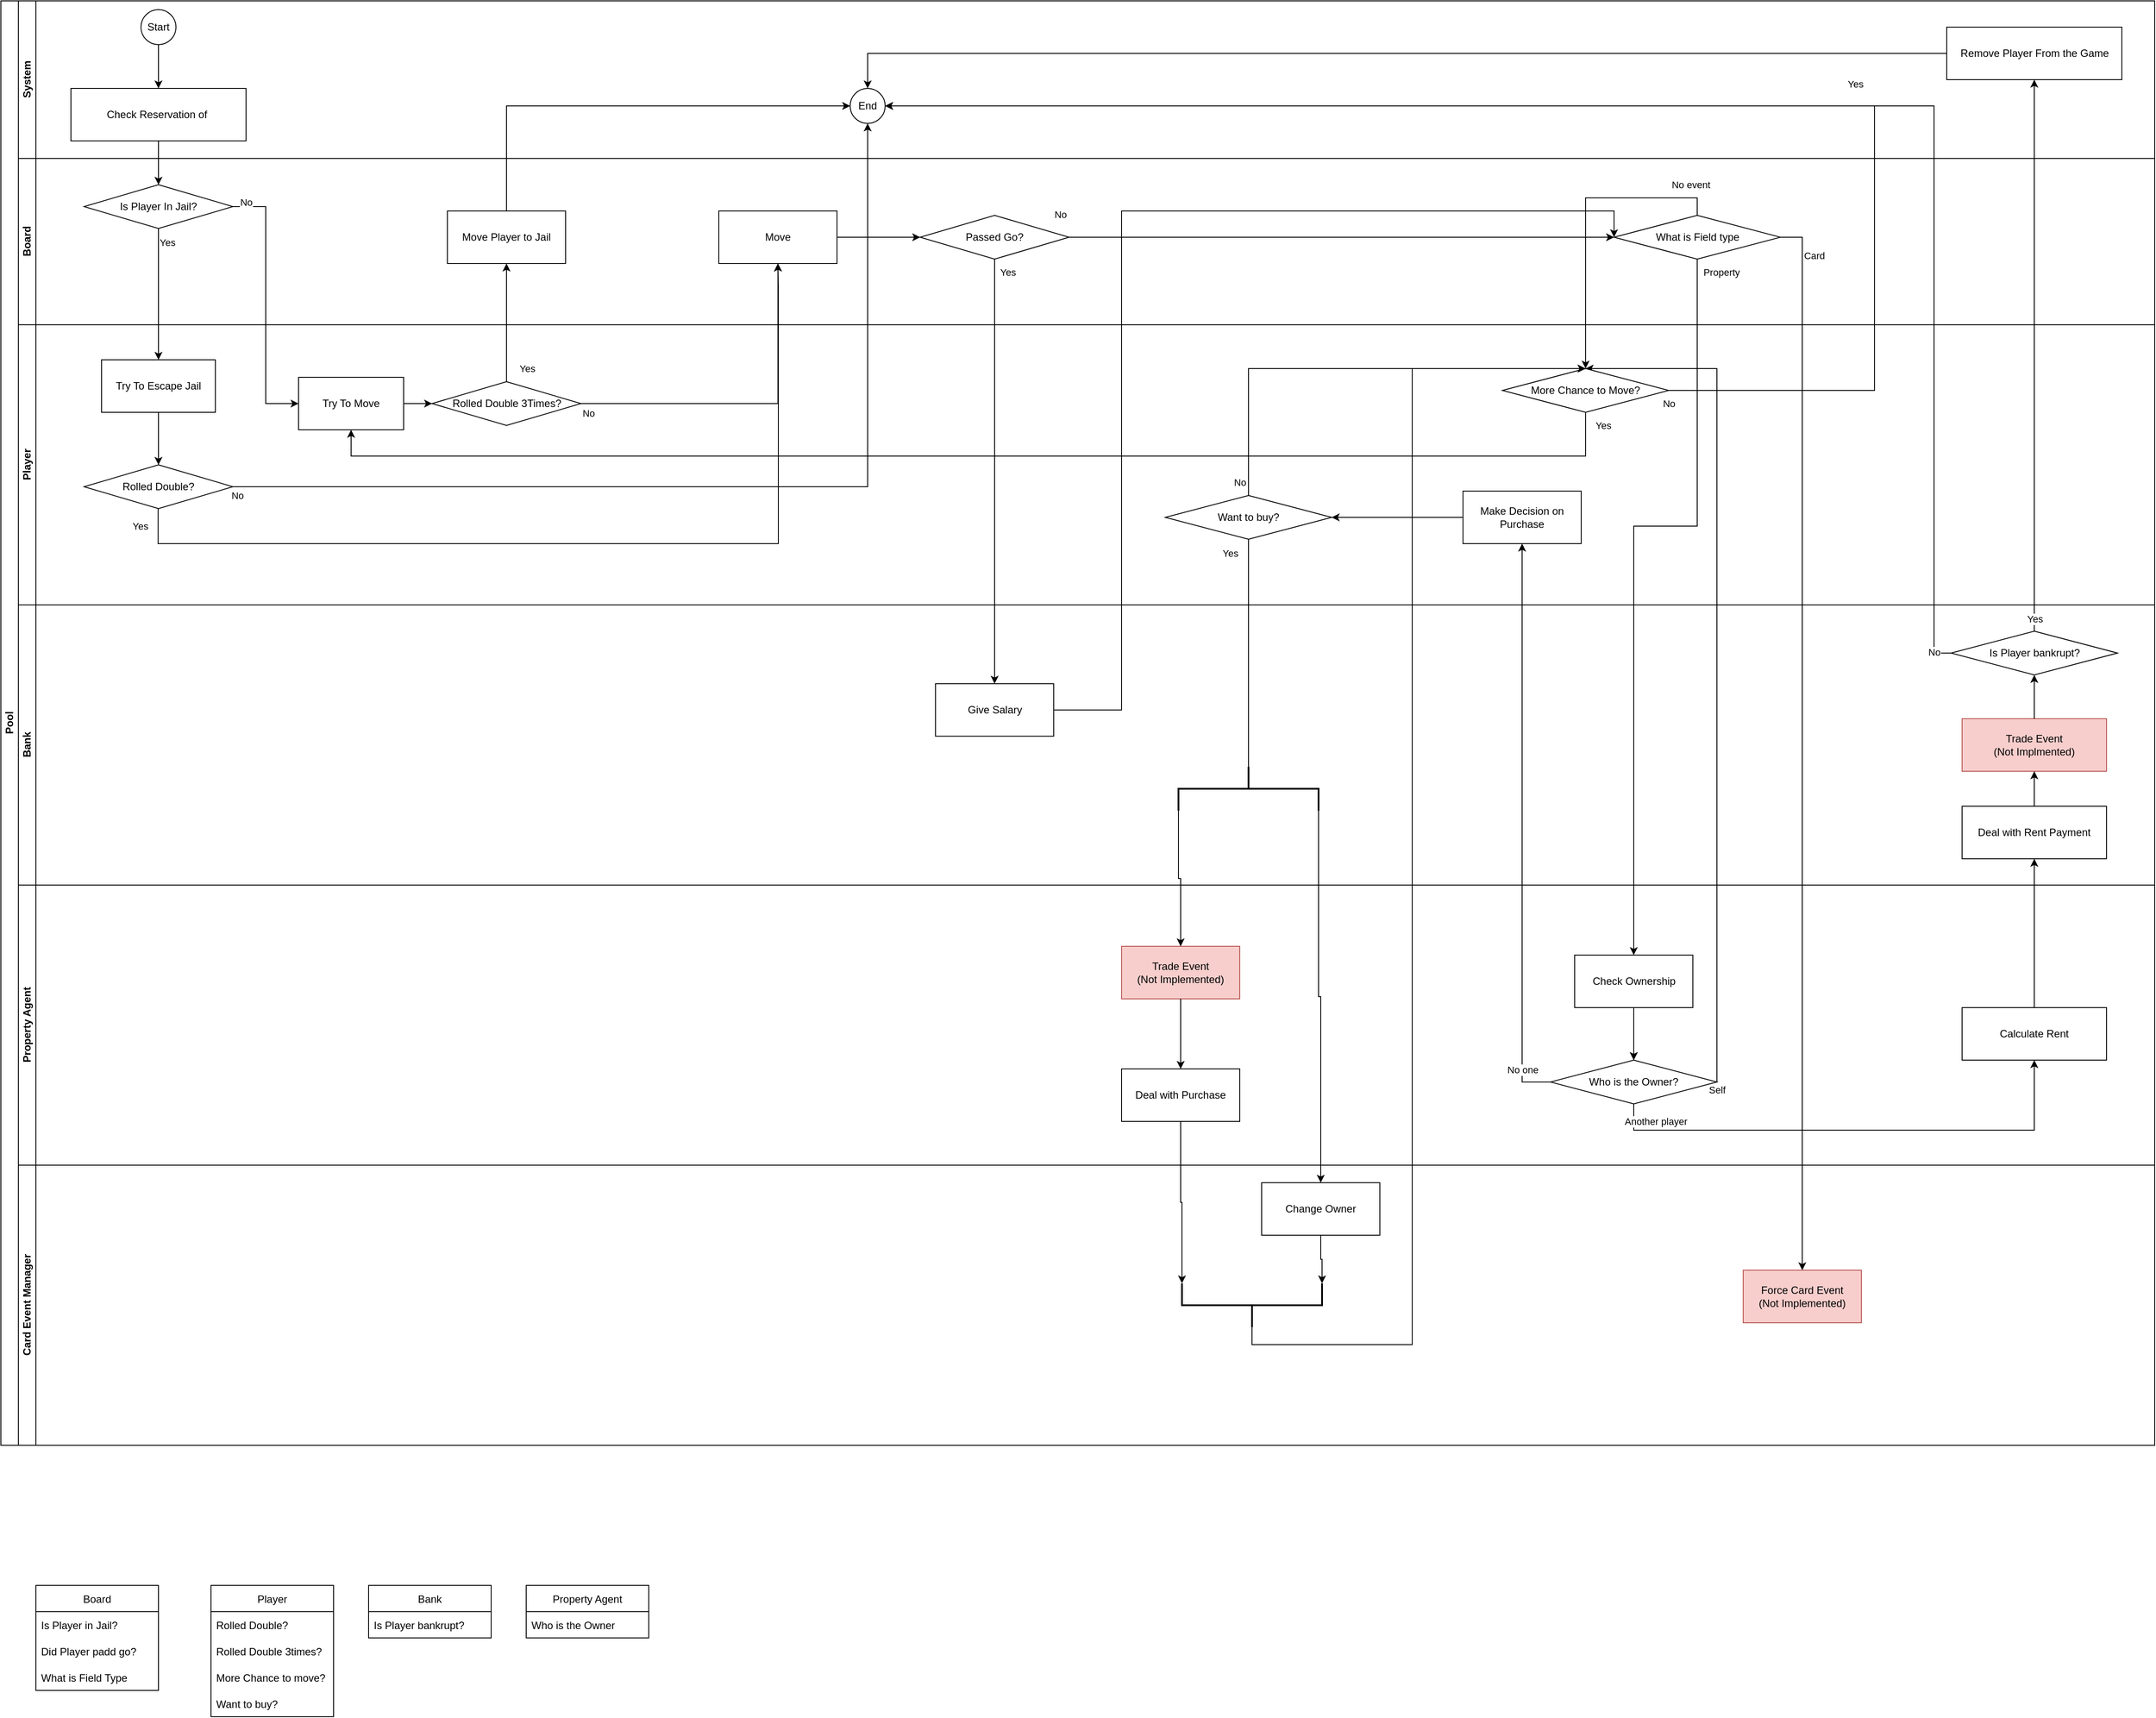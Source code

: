 <mxfile version="20.3.5" type="github">
  <diagram id="prtHgNgQTEPvFCAcTncT" name="Page-1">
    <mxGraphModel dx="2585" dy="1662" grid="1" gridSize="10" guides="1" tooltips="1" connect="1" arrows="1" fold="1" page="1" pageScale="1" pageWidth="827" pageHeight="1169" math="0" shadow="0">
      <root>
        <mxCell id="0" />
        <mxCell id="1" parent="0" />
        <mxCell id="dNxyNK7c78bLwvsdeMH5-19" value="Pool" style="swimlane;html=1;childLayout=stackLayout;resizeParent=1;resizeParentMax=0;horizontal=0;startSize=20;horizontalStack=0;" parent="1" vertex="1">
          <mxGeometry x="200" y="110" width="2460" height="1650" as="geometry" />
        </mxCell>
        <mxCell id="WBte7FFdc-RsAy_4a_pa-76" value="" style="edgeStyle=orthogonalEdgeStyle;rounded=0;orthogonalLoop=1;jettySize=auto;html=1;endArrow=classic;endFill=1;exitX=0.5;exitY=1;exitDx=0;exitDy=0;entryX=0.5;entryY=0;entryDx=0;entryDy=0;" edge="1" parent="dNxyNK7c78bLwvsdeMH5-19" source="WBte7FFdc-RsAy_4a_pa-75" target="WBte7FFdc-RsAy_4a_pa-78">
          <mxGeometry relative="1" as="geometry">
            <mxPoint x="1860" y="300.0" as="sourcePoint" />
            <mxPoint x="1860" y="890" as="targetPoint" />
            <Array as="points">
              <mxPoint x="1938" y="600" />
              <mxPoint x="1865" y="600" />
            </Array>
          </mxGeometry>
        </mxCell>
        <mxCell id="WBte7FFdc-RsAy_4a_pa-77" value="Property" style="edgeLabel;html=1;align=center;verticalAlign=middle;resizable=0;points=[];" vertex="1" connectable="0" parent="WBte7FFdc-RsAy_4a_pa-76">
          <mxGeometry x="0.098" y="5" relative="1" as="geometry">
            <mxPoint x="95" y="-389" as="offset" />
          </mxGeometry>
        </mxCell>
        <mxCell id="WBte7FFdc-RsAy_4a_pa-82" value="" style="edgeStyle=orthogonalEdgeStyle;rounded=0;orthogonalLoop=1;jettySize=auto;html=1;endArrow=classic;endFill=1;exitX=1;exitY=0.5;exitDx=0;exitDy=0;entryX=0.5;entryY=0;entryDx=0;entryDy=0;" edge="1" parent="dNxyNK7c78bLwvsdeMH5-19" source="WBte7FFdc-RsAy_4a_pa-75" target="WBte7FFdc-RsAy_4a_pa-80">
          <mxGeometry relative="1" as="geometry">
            <mxPoint x="1920" y="240.0" as="sourcePoint" />
            <mxPoint x="2020" y="240.0" as="targetPoint" />
            <Array as="points" />
          </mxGeometry>
        </mxCell>
        <mxCell id="WBte7FFdc-RsAy_4a_pa-83" value="Card" style="edgeLabel;html=1;align=center;verticalAlign=middle;resizable=0;points=[];" vertex="1" connectable="0" parent="WBte7FFdc-RsAy_4a_pa-82">
          <mxGeometry x="0.098" y="5" relative="1" as="geometry">
            <mxPoint x="8" y="-616" as="offset" />
          </mxGeometry>
        </mxCell>
        <mxCell id="WBte7FFdc-RsAy_4a_pa-90" value="" style="edgeStyle=orthogonalEdgeStyle;rounded=0;orthogonalLoop=1;jettySize=auto;html=1;endArrow=classic;endFill=1;exitX=0.5;exitY=0;exitDx=0;exitDy=0;entryX=0.5;entryY=0;entryDx=0;entryDy=0;" edge="1" parent="dNxyNK7c78bLwvsdeMH5-19" source="WBte7FFdc-RsAy_4a_pa-75" target="WBte7FFdc-RsAy_4a_pa-89">
          <mxGeometry relative="1" as="geometry">
            <mxPoint x="1590.0" y="240" as="sourcePoint" />
            <mxPoint x="1690.0" y="240" as="targetPoint" />
            <Array as="points" />
          </mxGeometry>
        </mxCell>
        <mxCell id="WBte7FFdc-RsAy_4a_pa-146" value="No event" style="edgeLabel;html=1;align=center;verticalAlign=middle;resizable=0;points=[];" vertex="1" connectable="0" parent="WBte7FFdc-RsAy_4a_pa-90">
          <mxGeometry x="-0.306" y="2" relative="1" as="geometry">
            <mxPoint x="91" y="-17" as="offset" />
          </mxGeometry>
        </mxCell>
        <mxCell id="WBte7FFdc-RsAy_4a_pa-94" value="" style="edgeStyle=orthogonalEdgeStyle;rounded=0;orthogonalLoop=1;jettySize=auto;html=1;exitX=0;exitY=0.5;exitDx=0;exitDy=0;entryX=0.5;entryY=1;entryDx=0;entryDy=0;" edge="1" parent="dNxyNK7c78bLwvsdeMH5-19" source="WBte7FFdc-RsAy_4a_pa-91" target="WBte7FFdc-RsAy_4a_pa-95">
          <mxGeometry relative="1" as="geometry">
            <mxPoint x="1580" y="1180" as="sourcePoint" />
            <mxPoint x="1600" y="610" as="targetPoint" />
            <Array as="points">
              <mxPoint x="1738" y="1235" />
            </Array>
          </mxGeometry>
        </mxCell>
        <mxCell id="WBte7FFdc-RsAy_4a_pa-96" value="No one" style="edgeLabel;html=1;align=center;verticalAlign=middle;resizable=0;points=[];" vertex="1" connectable="0" parent="WBte7FFdc-RsAy_4a_pa-94">
          <mxGeometry x="0.251" relative="1" as="geometry">
            <mxPoint y="358" as="offset" />
          </mxGeometry>
        </mxCell>
        <mxCell id="WBte7FFdc-RsAy_4a_pa-97" value="" style="edgeStyle=orthogonalEdgeStyle;rounded=0;orthogonalLoop=1;jettySize=auto;html=1;exitX=1;exitY=0.5;exitDx=0;exitDy=0;entryX=0.5;entryY=0;entryDx=0;entryDy=0;" edge="1" parent="dNxyNK7c78bLwvsdeMH5-19" source="WBte7FFdc-RsAy_4a_pa-91" target="WBte7FFdc-RsAy_4a_pa-89">
          <mxGeometry relative="1" as="geometry">
            <mxPoint x="1690" y="1185" as="sourcePoint" />
            <mxPoint x="1815" y="360" as="targetPoint" />
            <Array as="points">
              <mxPoint x="1960" y="420" />
            </Array>
          </mxGeometry>
        </mxCell>
        <mxCell id="WBte7FFdc-RsAy_4a_pa-98" value="Self" style="edgeLabel;html=1;align=center;verticalAlign=middle;resizable=0;points=[];" vertex="1" connectable="0" parent="WBte7FFdc-RsAy_4a_pa-97">
          <mxGeometry x="0.251" relative="1" as="geometry">
            <mxPoint y="612" as="offset" />
          </mxGeometry>
        </mxCell>
        <mxCell id="dNxyNK7c78bLwvsdeMH5-20" value="System" style="swimlane;html=1;startSize=20;horizontal=0;" parent="dNxyNK7c78bLwvsdeMH5-19" vertex="1">
          <mxGeometry x="20" width="2440" height="180" as="geometry" />
        </mxCell>
        <mxCell id="dNxyNK7c78bLwvsdeMH5-23" value="Start" style="ellipse;whiteSpace=wrap;html=1;" parent="dNxyNK7c78bLwvsdeMH5-20" vertex="1">
          <mxGeometry x="140" y="10" width="40" height="40" as="geometry" />
        </mxCell>
        <mxCell id="WBte7FFdc-RsAy_4a_pa-22" value="End" style="ellipse;whiteSpace=wrap;html=1;" vertex="1" parent="dNxyNK7c78bLwvsdeMH5-20">
          <mxGeometry x="950" y="100" width="40" height="40" as="geometry" />
        </mxCell>
        <mxCell id="WBte7FFdc-RsAy_4a_pa-152" value="Remove Player From the Game" style="rounded=0;whiteSpace=wrap;html=1;" vertex="1" parent="dNxyNK7c78bLwvsdeMH5-20">
          <mxGeometry x="2202.5" y="30" width="200" height="60" as="geometry" />
        </mxCell>
        <mxCell id="WBte7FFdc-RsAy_4a_pa-168" value="" style="edgeStyle=orthogonalEdgeStyle;rounded=0;orthogonalLoop=1;jettySize=auto;html=1;endArrow=classic;endFill=1;exitX=0;exitY=0.5;exitDx=0;exitDy=0;entryX=0.5;entryY=0;entryDx=0;entryDy=0;" edge="1" parent="dNxyNK7c78bLwvsdeMH5-20" source="WBte7FFdc-RsAy_4a_pa-152" target="WBte7FFdc-RsAy_4a_pa-22">
          <mxGeometry relative="1" as="geometry">
            <mxPoint x="2110" y="500" as="sourcePoint" />
            <mxPoint x="2110" y="-130" as="targetPoint" />
          </mxGeometry>
        </mxCell>
        <mxCell id="WBte7FFdc-RsAy_4a_pa-169" value="Yes" style="edgeLabel;html=1;align=center;verticalAlign=middle;resizable=0;points=[];" vertex="1" connectable="0" parent="WBte7FFdc-RsAy_4a_pa-168">
          <mxGeometry x="-0.838" y="-2" relative="1" as="geometry">
            <mxPoint x="-2" y="37" as="offset" />
          </mxGeometry>
        </mxCell>
        <mxCell id="WBte7FFdc-RsAy_4a_pa-194" value="Check Reservation of&amp;nbsp;" style="rounded=0;whiteSpace=wrap;html=1;" vertex="1" parent="dNxyNK7c78bLwvsdeMH5-20">
          <mxGeometry x="60" y="100" width="200" height="60" as="geometry" />
        </mxCell>
        <mxCell id="WBte7FFdc-RsAy_4a_pa-7" value="" style="edgeStyle=orthogonalEdgeStyle;rounded=0;orthogonalLoop=1;jettySize=auto;html=1;endArrow=classic;endFill=1;exitX=0.5;exitY=1;exitDx=0;exitDy=0;entryX=0.5;entryY=0;entryDx=0;entryDy=0;" edge="1" parent="dNxyNK7c78bLwvsdeMH5-20" source="dNxyNK7c78bLwvsdeMH5-23" target="WBte7FFdc-RsAy_4a_pa-194">
          <mxGeometry relative="1" as="geometry">
            <mxPoint x="160" y="90" as="sourcePoint" />
            <mxPoint x="160" y="80" as="targetPoint" />
          </mxGeometry>
        </mxCell>
        <mxCell id="dNxyNK7c78bLwvsdeMH5-21" value="Board" style="swimlane;html=1;startSize=20;horizontal=0;" parent="dNxyNK7c78bLwvsdeMH5-19" vertex="1">
          <mxGeometry x="20" y="180" width="2440" height="190" as="geometry" />
        </mxCell>
        <mxCell id="WBte7FFdc-RsAy_4a_pa-6" value="Is Player In Jail?" style="rhombus;whiteSpace=wrap;html=1;fontFamily=Helvetica;fontSize=12;fontColor=#000000;align=center;" vertex="1" parent="dNxyNK7c78bLwvsdeMH5-21">
          <mxGeometry x="75" y="30" width="170" height="50" as="geometry" />
        </mxCell>
        <mxCell id="WBte7FFdc-RsAy_4a_pa-55" value="Move Player to Jail" style="rounded=0;whiteSpace=wrap;html=1;" vertex="1" parent="dNxyNK7c78bLwvsdeMH5-21">
          <mxGeometry x="490" y="60" width="135" height="60" as="geometry" />
        </mxCell>
        <mxCell id="WBte7FFdc-RsAy_4a_pa-58" value="Move" style="rounded=0;whiteSpace=wrap;html=1;" vertex="1" parent="dNxyNK7c78bLwvsdeMH5-21">
          <mxGeometry x="800" y="60" width="135" height="60" as="geometry" />
        </mxCell>
        <mxCell id="WBte7FFdc-RsAy_4a_pa-66" value="Passed Go?" style="rhombus;whiteSpace=wrap;html=1;fontFamily=Helvetica;fontSize=12;fontColor=#000000;align=center;" vertex="1" parent="dNxyNK7c78bLwvsdeMH5-21">
          <mxGeometry x="1030" y="65" width="170" height="50" as="geometry" />
        </mxCell>
        <mxCell id="WBte7FFdc-RsAy_4a_pa-67" value="" style="edgeStyle=orthogonalEdgeStyle;rounded=0;orthogonalLoop=1;jettySize=auto;html=1;endArrow=classic;endFill=1;exitX=1;exitY=0.5;exitDx=0;exitDy=0;entryX=0;entryY=0.5;entryDx=0;entryDy=0;" edge="1" parent="dNxyNK7c78bLwvsdeMH5-21" source="WBte7FFdc-RsAy_4a_pa-58" target="WBte7FFdc-RsAy_4a_pa-66">
          <mxGeometry relative="1" as="geometry">
            <mxPoint x="567.5" y="70" as="sourcePoint" />
            <mxPoint x="960" y="-70" as="targetPoint" />
          </mxGeometry>
        </mxCell>
        <mxCell id="WBte7FFdc-RsAy_4a_pa-73" value="" style="edgeStyle=orthogonalEdgeStyle;rounded=0;orthogonalLoop=1;jettySize=auto;html=1;endArrow=classic;endFill=1;exitX=1;exitY=0.5;exitDx=0;exitDy=0;entryX=0;entryY=0.5;entryDx=0;entryDy=0;" edge="1" parent="dNxyNK7c78bLwvsdeMH5-21" source="WBte7FFdc-RsAy_4a_pa-66" target="WBte7FFdc-RsAy_4a_pa-75">
          <mxGeometry relative="1" as="geometry">
            <mxPoint x="1440" y="120" as="sourcePoint" />
            <mxPoint x="1280" y="90" as="targetPoint" />
            <Array as="points" />
          </mxGeometry>
        </mxCell>
        <mxCell id="WBte7FFdc-RsAy_4a_pa-75" value="What is Field type" style="rhombus;whiteSpace=wrap;html=1;fontFamily=Helvetica;fontSize=12;fontColor=#000000;align=center;" vertex="1" parent="dNxyNK7c78bLwvsdeMH5-21">
          <mxGeometry x="1822.5" y="65" width="190" height="50" as="geometry" />
        </mxCell>
        <mxCell id="WBte7FFdc-RsAy_4a_pa-13" value="" style="edgeStyle=orthogonalEdgeStyle;rounded=0;orthogonalLoop=1;jettySize=auto;html=1;endArrow=classic;endFill=1;exitX=0.5;exitY=1;exitDx=0;exitDy=0;entryX=0.5;entryY=0;entryDx=0;entryDy=0;" edge="1" parent="dNxyNK7c78bLwvsdeMH5-19" source="WBte7FFdc-RsAy_4a_pa-6" target="WBte7FFdc-RsAy_4a_pa-11">
          <mxGeometry relative="1" as="geometry">
            <mxPoint x="200" y="240" as="sourcePoint" />
            <mxPoint x="200" y="300" as="targetPoint" />
          </mxGeometry>
        </mxCell>
        <mxCell id="WBte7FFdc-RsAy_4a_pa-14" value="Yes" style="edgeLabel;html=1;align=center;verticalAlign=middle;resizable=0;points=[];" vertex="1" connectable="0" parent="WBte7FFdc-RsAy_4a_pa-13">
          <mxGeometry x="0.197" y="1" relative="1" as="geometry">
            <mxPoint x="9" y="-74" as="offset" />
          </mxGeometry>
        </mxCell>
        <mxCell id="WBte7FFdc-RsAy_4a_pa-20" style="edgeStyle=orthogonalEdgeStyle;rounded=0;orthogonalLoop=1;jettySize=auto;html=1;endArrow=classic;endFill=1;exitX=1;exitY=0.5;exitDx=0;exitDy=0;entryX=0.5;entryY=1;entryDx=0;entryDy=0;" edge="1" parent="dNxyNK7c78bLwvsdeMH5-19" source="WBte7FFdc-RsAy_4a_pa-15" target="WBte7FFdc-RsAy_4a_pa-22">
          <mxGeometry relative="1" as="geometry">
            <mxPoint x="410" y="412" as="sourcePoint" />
            <mxPoint x="510" y="517" as="targetPoint" />
          </mxGeometry>
        </mxCell>
        <mxCell id="WBte7FFdc-RsAy_4a_pa-21" value="No" style="edgeLabel;html=1;align=center;verticalAlign=middle;resizable=0;points=[];" vertex="1" connectable="0" parent="WBte7FFdc-RsAy_4a_pa-20">
          <mxGeometry x="0.062" relative="1" as="geometry">
            <mxPoint x="-601" y="10" as="offset" />
          </mxGeometry>
        </mxCell>
        <mxCell id="dNxyNK7c78bLwvsdeMH5-22" value="Player" style="swimlane;html=1;startSize=20;horizontal=0;align=center;" parent="dNxyNK7c78bLwvsdeMH5-19" vertex="1">
          <mxGeometry x="20" y="370" width="2440" height="320" as="geometry">
            <mxRectangle x="20" y="240" width="1280" height="30" as="alternateBounds" />
          </mxGeometry>
        </mxCell>
        <mxCell id="WBte7FFdc-RsAy_4a_pa-19" value="" style="edgeStyle=orthogonalEdgeStyle;rounded=0;orthogonalLoop=1;jettySize=auto;html=1;" edge="1" parent="dNxyNK7c78bLwvsdeMH5-22" source="WBte7FFdc-RsAy_4a_pa-11" target="WBte7FFdc-RsAy_4a_pa-15">
          <mxGeometry relative="1" as="geometry">
            <Array as="points">
              <mxPoint x="160" y="140" />
              <mxPoint x="160" y="140" />
            </Array>
          </mxGeometry>
        </mxCell>
        <mxCell id="WBte7FFdc-RsAy_4a_pa-11" value="Try To Escape Jail" style="rounded=0;whiteSpace=wrap;html=1;fontFamily=Helvetica;fontSize=12;fontColor=#000000;align=center;" vertex="1" parent="dNxyNK7c78bLwvsdeMH5-22">
          <mxGeometry x="95" y="40" width="130" height="60" as="geometry" />
        </mxCell>
        <mxCell id="WBte7FFdc-RsAy_4a_pa-15" value="Rolled Double?" style="rhombus;whiteSpace=wrap;html=1;fontFamily=Helvetica;fontSize=12;fontColor=#000000;align=center;" vertex="1" parent="dNxyNK7c78bLwvsdeMH5-22">
          <mxGeometry x="75" y="160" width="170" height="50" as="geometry" />
        </mxCell>
        <mxCell id="WBte7FFdc-RsAy_4a_pa-16" value="" style="edgeStyle=orthogonalEdgeStyle;rounded=0;orthogonalLoop=1;jettySize=auto;html=1;endArrow=classic;endFill=1;exitX=0.5;exitY=1;exitDx=0;exitDy=0;entryX=0.5;entryY=1;entryDx=0;entryDy=0;" edge="1" parent="dNxyNK7c78bLwvsdeMH5-22" target="WBte7FFdc-RsAy_4a_pa-58">
          <mxGeometry relative="1" as="geometry">
            <mxPoint x="159.63" y="210" as="sourcePoint" />
            <mxPoint x="706.5" y="-40" as="targetPoint" />
            <Array as="points">
              <mxPoint x="160" y="250" />
              <mxPoint x="868" y="250" />
              <mxPoint x="868" y="-40" />
            </Array>
          </mxGeometry>
        </mxCell>
        <mxCell id="WBte7FFdc-RsAy_4a_pa-17" value="Yes" style="edgeLabel;html=1;align=center;verticalAlign=middle;resizable=0;points=[];" vertex="1" connectable="0" parent="WBte7FFdc-RsAy_4a_pa-16">
          <mxGeometry x="0.197" y="1" relative="1" as="geometry">
            <mxPoint x="-620" y="-19" as="offset" />
          </mxGeometry>
        </mxCell>
        <mxCell id="WBte7FFdc-RsAy_4a_pa-49" value="Try To Move" style="rounded=0;whiteSpace=wrap;html=1;" vertex="1" parent="dNxyNK7c78bLwvsdeMH5-22">
          <mxGeometry x="320" y="60" width="120" height="60" as="geometry" />
        </mxCell>
        <mxCell id="WBte7FFdc-RsAy_4a_pa-52" value="" style="edgeStyle=orthogonalEdgeStyle;rounded=0;orthogonalLoop=1;jettySize=auto;html=1;exitX=1;exitY=0.5;exitDx=0;exitDy=0;entryX=0;entryY=0.5;entryDx=0;entryDy=0;" edge="1" parent="dNxyNK7c78bLwvsdeMH5-22" source="WBte7FFdc-RsAy_4a_pa-49" target="WBte7FFdc-RsAy_4a_pa-53">
          <mxGeometry relative="1" as="geometry">
            <mxPoint x="450" y="130" as="sourcePoint" />
            <mxPoint x="480" y="70" as="targetPoint" />
          </mxGeometry>
        </mxCell>
        <mxCell id="WBte7FFdc-RsAy_4a_pa-53" value="Rolled Double 3Times?" style="rhombus;whiteSpace=wrap;html=1;fontFamily=Helvetica;fontSize=12;fontColor=#000000;align=center;" vertex="1" parent="dNxyNK7c78bLwvsdeMH5-22">
          <mxGeometry x="472.5" y="65" width="170" height="50" as="geometry" />
        </mxCell>
        <mxCell id="WBte7FFdc-RsAy_4a_pa-89" value="More Chance to Move?" style="rhombus;whiteSpace=wrap;html=1;fontFamily=Helvetica;fontSize=12;fontColor=#000000;align=center;" vertex="1" parent="dNxyNK7c78bLwvsdeMH5-22">
          <mxGeometry x="1695" y="50" width="190" height="50" as="geometry" />
        </mxCell>
        <mxCell id="WBte7FFdc-RsAy_4a_pa-95" value="Make Decision on Purchase" style="rounded=0;whiteSpace=wrap;html=1;" vertex="1" parent="dNxyNK7c78bLwvsdeMH5-22">
          <mxGeometry x="1650" y="190" width="135" height="60" as="geometry" />
        </mxCell>
        <mxCell id="WBte7FFdc-RsAy_4a_pa-105" value="Want to buy?" style="rhombus;whiteSpace=wrap;html=1;fontFamily=Helvetica;fontSize=12;fontColor=#000000;align=center;" vertex="1" parent="dNxyNK7c78bLwvsdeMH5-22">
          <mxGeometry x="1310" y="195" width="190" height="50" as="geometry" />
        </mxCell>
        <mxCell id="WBte7FFdc-RsAy_4a_pa-108" value="" style="edgeStyle=orthogonalEdgeStyle;rounded=0;orthogonalLoop=1;jettySize=auto;html=1;endArrow=classic;endFill=1;exitX=0;exitY=0.5;exitDx=0;exitDy=0;entryX=1;entryY=0.5;entryDx=0;entryDy=0;" edge="1" parent="dNxyNK7c78bLwvsdeMH5-22" source="WBte7FFdc-RsAy_4a_pa-95" target="WBte7FFdc-RsAy_4a_pa-105">
          <mxGeometry relative="1" as="geometry">
            <mxPoint x="1595" y="280" as="sourcePoint" />
            <mxPoint x="1595" y="220" as="targetPoint" />
          </mxGeometry>
        </mxCell>
        <mxCell id="WBte7FFdc-RsAy_4a_pa-109" value="" style="edgeStyle=orthogonalEdgeStyle;rounded=0;orthogonalLoop=1;jettySize=auto;html=1;endArrow=classic;endFill=1;exitX=0.5;exitY=0;exitDx=0;exitDy=0;entryX=0.5;entryY=0;entryDx=0;entryDy=0;" edge="1" parent="dNxyNK7c78bLwvsdeMH5-22" source="WBte7FFdc-RsAy_4a_pa-105" target="WBte7FFdc-RsAy_4a_pa-89">
          <mxGeometry relative="1" as="geometry">
            <mxPoint x="1545" y="65" as="sourcePoint" />
            <mxPoint x="1490" y="65" as="targetPoint" />
            <Array as="points">
              <mxPoint x="1405" y="50" />
            </Array>
          </mxGeometry>
        </mxCell>
        <mxCell id="WBte7FFdc-RsAy_4a_pa-111" value="No" style="edgeLabel;html=1;align=center;verticalAlign=middle;resizable=0;points=[];" vertex="1" connectable="0" parent="WBte7FFdc-RsAy_4a_pa-109">
          <mxGeometry x="-0.126" y="3" relative="1" as="geometry">
            <mxPoint x="-97" y="133" as="offset" />
          </mxGeometry>
        </mxCell>
        <mxCell id="WBte7FFdc-RsAy_4a_pa-140" value="" style="edgeStyle=orthogonalEdgeStyle;rounded=0;orthogonalLoop=1;jettySize=auto;html=1;exitX=0.5;exitY=1;exitDx=0;exitDy=0;entryX=0.5;entryY=1;entryDx=0;entryDy=0;" edge="1" parent="dNxyNK7c78bLwvsdeMH5-22" source="WBte7FFdc-RsAy_4a_pa-89" target="WBte7FFdc-RsAy_4a_pa-49">
          <mxGeometry relative="1" as="geometry">
            <mxPoint x="1192.5" y="450" as="sourcePoint" />
            <mxPoint x="1832.5" y="-90" as="targetPoint" />
            <Array as="points">
              <mxPoint x="1790" y="150" />
              <mxPoint x="380" y="150" />
            </Array>
          </mxGeometry>
        </mxCell>
        <mxCell id="WBte7FFdc-RsAy_4a_pa-141" value="Yes" style="edgeLabel;html=1;align=center;verticalAlign=middle;resizable=0;points=[];" vertex="1" connectable="0" parent="WBte7FFdc-RsAy_4a_pa-140">
          <mxGeometry x="-0.529" y="-4" relative="1" as="geometry">
            <mxPoint x="321" y="-31" as="offset" />
          </mxGeometry>
        </mxCell>
        <mxCell id="WBte7FFdc-RsAy_4a_pa-41" value="Bank" style="swimlane;html=1;startSize=20;horizontal=0;align=center;" vertex="1" parent="dNxyNK7c78bLwvsdeMH5-19">
          <mxGeometry x="20" y="690" width="2440" height="320" as="geometry">
            <mxRectangle x="20" y="240" width="1280" height="30" as="alternateBounds" />
          </mxGeometry>
        </mxCell>
        <mxCell id="WBte7FFdc-RsAy_4a_pa-69" value="Give Salary" style="rounded=0;whiteSpace=wrap;html=1;" vertex="1" parent="WBte7FFdc-RsAy_4a_pa-41">
          <mxGeometry x="1047.5" y="90" width="135" height="60" as="geometry" />
        </mxCell>
        <mxCell id="WBte7FFdc-RsAy_4a_pa-101" value="Deal with Rent Payment" style="rounded=0;whiteSpace=wrap;html=1;" vertex="1" parent="WBte7FFdc-RsAy_4a_pa-41">
          <mxGeometry x="2220" y="230" width="165" height="60" as="geometry" />
        </mxCell>
        <mxCell id="WBte7FFdc-RsAy_4a_pa-120" value="" style="strokeWidth=2;html=1;shape=mxgraph.flowchart.annotation_2;align=left;labelPosition=right;pointerEvents=1;rotation=90;" vertex="1" parent="WBte7FFdc-RsAy_4a_pa-41">
          <mxGeometry x="1380" y="130" width="50" height="160" as="geometry" />
        </mxCell>
        <mxCell id="WBte7FFdc-RsAy_4a_pa-149" value="Is Player bankrupt?" style="rhombus;whiteSpace=wrap;html=1;fontFamily=Helvetica;fontSize=12;fontColor=#000000;align=center;" vertex="1" parent="WBte7FFdc-RsAy_4a_pa-41">
          <mxGeometry x="2207.5" y="30" width="190" height="50" as="geometry" />
        </mxCell>
        <mxCell id="WBte7FFdc-RsAy_4a_pa-162" value="Trade Event&lt;br&gt;(Not Implmented)" style="rounded=0;whiteSpace=wrap;html=1;fillColor=#f8cecc;strokeColor=#b85450;" vertex="1" parent="WBte7FFdc-RsAy_4a_pa-41">
          <mxGeometry x="2220" y="130" width="165" height="60" as="geometry" />
        </mxCell>
        <mxCell id="WBte7FFdc-RsAy_4a_pa-163" value="" style="edgeStyle=orthogonalEdgeStyle;rounded=0;orthogonalLoop=1;jettySize=auto;html=1;entryX=0.5;entryY=1;entryDx=0;entryDy=0;exitX=0.5;exitY=0;exitDx=0;exitDy=0;" edge="1" parent="WBte7FFdc-RsAy_4a_pa-41" source="WBte7FFdc-RsAy_4a_pa-162" target="WBte7FFdc-RsAy_4a_pa-149">
          <mxGeometry relative="1" as="geometry">
            <mxPoint x="2380" y="110" as="sourcePoint" />
            <mxPoint x="2117.5" y="15" as="targetPoint" />
            <Array as="points" />
          </mxGeometry>
        </mxCell>
        <mxCell id="WBte7FFdc-RsAy_4a_pa-165" value="" style="edgeStyle=orthogonalEdgeStyle;rounded=0;orthogonalLoop=1;jettySize=auto;html=1;exitX=0.5;exitY=0;exitDx=0;exitDy=0;entryX=0.5;entryY=1;entryDx=0;entryDy=0;" edge="1" parent="WBte7FFdc-RsAy_4a_pa-41" source="WBte7FFdc-RsAy_4a_pa-101" target="WBte7FFdc-RsAy_4a_pa-162">
          <mxGeometry relative="1" as="geometry">
            <mxPoint x="2312.5" y="170" as="sourcePoint" />
            <mxPoint x="2303" y="220" as="targetPoint" />
            <Array as="points" />
          </mxGeometry>
        </mxCell>
        <mxCell id="dNxyNK7c78bLwvsdeMH5-35" style="edgeStyle=orthogonalEdgeStyle;rounded=0;orthogonalLoop=1;jettySize=auto;html=1;endArrow=classic;endFill=1;exitX=1;exitY=0.5;exitDx=0;exitDy=0;entryX=0;entryY=0.5;entryDx=0;entryDy=0;" parent="dNxyNK7c78bLwvsdeMH5-19" source="WBte7FFdc-RsAy_4a_pa-6" target="WBte7FFdc-RsAy_4a_pa-49" edge="1">
          <mxGeometry relative="1" as="geometry">
            <mxPoint x="220" y="180" as="sourcePoint" />
            <mxPoint x="365" y="280" as="targetPoint" />
          </mxGeometry>
        </mxCell>
        <mxCell id="WBte7FFdc-RsAy_4a_pa-12" value="No" style="edgeLabel;html=1;align=center;verticalAlign=middle;resizable=0;points=[];" vertex="1" connectable="0" parent="dNxyNK7c78bLwvsdeMH5-35">
          <mxGeometry x="0.062" relative="1" as="geometry">
            <mxPoint x="-23" y="-127" as="offset" />
          </mxGeometry>
        </mxCell>
        <mxCell id="WBte7FFdc-RsAy_4a_pa-56" value="" style="edgeStyle=orthogonalEdgeStyle;rounded=0;orthogonalLoop=1;jettySize=auto;html=1;exitX=0.5;exitY=0;exitDx=0;exitDy=0;entryX=0.5;entryY=1;entryDx=0;entryDy=0;" edge="1" parent="dNxyNK7c78bLwvsdeMH5-19" source="WBte7FFdc-RsAy_4a_pa-53" target="WBte7FFdc-RsAy_4a_pa-55">
          <mxGeometry relative="1" as="geometry">
            <mxPoint x="470" y="340" as="sourcePoint" />
            <mxPoint x="510" y="340" as="targetPoint" />
          </mxGeometry>
        </mxCell>
        <mxCell id="WBte7FFdc-RsAy_4a_pa-57" value="Yes" style="edgeLabel;html=1;align=center;verticalAlign=middle;resizable=0;points=[];" vertex="1" connectable="0" parent="WBte7FFdc-RsAy_4a_pa-56">
          <mxGeometry x="0.209" y="2" relative="1" as="geometry">
            <mxPoint x="25" y="66" as="offset" />
          </mxGeometry>
        </mxCell>
        <mxCell id="WBte7FFdc-RsAy_4a_pa-59" value="" style="edgeStyle=orthogonalEdgeStyle;rounded=0;orthogonalLoop=1;jettySize=auto;html=1;exitX=1;exitY=0.5;exitDx=0;exitDy=0;entryX=0.5;entryY=1;entryDx=0;entryDy=0;" edge="1" parent="dNxyNK7c78bLwvsdeMH5-19" source="WBte7FFdc-RsAy_4a_pa-53" target="WBte7FFdc-RsAy_4a_pa-58">
          <mxGeometry relative="1" as="geometry">
            <mxPoint x="587.5" y="385" as="sourcePoint" />
            <mxPoint x="587.5" y="250" as="targetPoint" />
          </mxGeometry>
        </mxCell>
        <mxCell id="WBte7FFdc-RsAy_4a_pa-60" value="No" style="edgeLabel;html=1;align=center;verticalAlign=middle;resizable=0;points=[];" vertex="1" connectable="0" parent="WBte7FFdc-RsAy_4a_pa-59">
          <mxGeometry x="0.209" y="2" relative="1" as="geometry">
            <mxPoint x="-215" y="18" as="offset" />
          </mxGeometry>
        </mxCell>
        <mxCell id="WBte7FFdc-RsAy_4a_pa-61" value="" style="edgeStyle=orthogonalEdgeStyle;rounded=0;orthogonalLoop=1;jettySize=auto;html=1;endArrow=classic;endFill=1;exitX=0.5;exitY=0;exitDx=0;exitDy=0;entryX=0;entryY=0.5;entryDx=0;entryDy=0;" edge="1" parent="dNxyNK7c78bLwvsdeMH5-19" source="WBte7FFdc-RsAy_4a_pa-55" target="WBte7FFdc-RsAy_4a_pa-22">
          <mxGeometry relative="1" as="geometry">
            <mxPoint x="190" y="100" as="sourcePoint" />
            <mxPoint x="190" y="160" as="targetPoint" />
          </mxGeometry>
        </mxCell>
        <mxCell id="WBte7FFdc-RsAy_4a_pa-70" value="" style="edgeStyle=orthogonalEdgeStyle;rounded=0;orthogonalLoop=1;jettySize=auto;html=1;endArrow=classic;endFill=1;exitX=0.5;exitY=1;exitDx=0;exitDy=0;entryX=0.5;entryY=0;entryDx=0;entryDy=0;" edge="1" parent="dNxyNK7c78bLwvsdeMH5-19" source="WBte7FFdc-RsAy_4a_pa-66" target="WBte7FFdc-RsAy_4a_pa-69">
          <mxGeometry relative="1" as="geometry">
            <mxPoint x="1210" y="450" as="sourcePoint" />
            <mxPoint x="1305" y="450" as="targetPoint" />
            <Array as="points">
              <mxPoint x="1135" y="680" />
              <mxPoint x="1135" y="680" />
            </Array>
          </mxGeometry>
        </mxCell>
        <mxCell id="WBte7FFdc-RsAy_4a_pa-71" value="Yes" style="edgeLabel;html=1;align=center;verticalAlign=middle;resizable=0;points=[];" vertex="1" connectable="0" parent="WBte7FFdc-RsAy_4a_pa-70">
          <mxGeometry x="0.098" y="5" relative="1" as="geometry">
            <mxPoint x="10" y="-252" as="offset" />
          </mxGeometry>
        </mxCell>
        <mxCell id="WBte7FFdc-RsAy_4a_pa-68" value="Property Agent" style="swimlane;html=1;startSize=20;horizontal=0;align=center;" vertex="1" parent="dNxyNK7c78bLwvsdeMH5-19">
          <mxGeometry x="20" y="1010" width="2440" height="320" as="geometry">
            <mxRectangle x="20" y="240" width="1280" height="30" as="alternateBounds" />
          </mxGeometry>
        </mxCell>
        <mxCell id="WBte7FFdc-RsAy_4a_pa-93" value="" style="edgeStyle=orthogonalEdgeStyle;rounded=0;orthogonalLoop=1;jettySize=auto;html=1;" edge="1" parent="WBte7FFdc-RsAy_4a_pa-68" source="WBte7FFdc-RsAy_4a_pa-78" target="WBte7FFdc-RsAy_4a_pa-91">
          <mxGeometry relative="1" as="geometry" />
        </mxCell>
        <mxCell id="WBte7FFdc-RsAy_4a_pa-78" value="Check Ownership" style="rounded=0;whiteSpace=wrap;html=1;" vertex="1" parent="WBte7FFdc-RsAy_4a_pa-68">
          <mxGeometry x="1777.5" y="80" width="135" height="60" as="geometry" />
        </mxCell>
        <mxCell id="WBte7FFdc-RsAy_4a_pa-91" value="Who is the Owner?" style="rhombus;whiteSpace=wrap;html=1;fontFamily=Helvetica;fontSize=12;fontColor=#000000;align=center;" vertex="1" parent="WBte7FFdc-RsAy_4a_pa-68">
          <mxGeometry x="1750" y="200" width="190" height="50" as="geometry" />
        </mxCell>
        <mxCell id="WBte7FFdc-RsAy_4a_pa-92" value="" style="edgeStyle=orthogonalEdgeStyle;rounded=0;orthogonalLoop=1;jettySize=auto;html=1;endArrow=classic;endFill=1;exitX=0.5;exitY=1;exitDx=0;exitDy=0;" edge="1" parent="WBte7FFdc-RsAy_4a_pa-68" source="WBte7FFdc-RsAy_4a_pa-78" target="WBte7FFdc-RsAy_4a_pa-91">
          <mxGeometry relative="1" as="geometry">
            <mxPoint x="1150" y="230" as="sourcePoint" />
            <mxPoint x="1542.5" y="90" as="targetPoint" />
          </mxGeometry>
        </mxCell>
        <mxCell id="WBte7FFdc-RsAy_4a_pa-116" value="Deal with Purchase" style="rounded=0;whiteSpace=wrap;html=1;" vertex="1" parent="WBte7FFdc-RsAy_4a_pa-68">
          <mxGeometry x="1260" y="210" width="135" height="60" as="geometry" />
        </mxCell>
        <mxCell id="WBte7FFdc-RsAy_4a_pa-166" value="Trade Event&lt;br&gt;(Not Implemented)" style="rounded=0;whiteSpace=wrap;html=1;fillColor=#f8cecc;strokeColor=#b85450;" vertex="1" parent="WBte7FFdc-RsAy_4a_pa-68">
          <mxGeometry x="1260" y="70" width="135" height="60" as="geometry" />
        </mxCell>
        <mxCell id="WBte7FFdc-RsAy_4a_pa-167" value="" style="edgeStyle=orthogonalEdgeStyle;rounded=0;orthogonalLoop=1;jettySize=auto;html=1;endArrow=classic;endFill=1;exitX=0.5;exitY=1;exitDx=0;exitDy=0;entryX=0.5;entryY=0;entryDx=0;entryDy=0;" edge="1" parent="WBte7FFdc-RsAy_4a_pa-68" source="WBte7FFdc-RsAy_4a_pa-166" target="WBte7FFdc-RsAy_4a_pa-116">
          <mxGeometry relative="1" as="geometry">
            <mxPoint x="1170" y="95" as="sourcePoint" />
            <mxPoint x="1172.5" y="250" as="targetPoint" />
          </mxGeometry>
        </mxCell>
        <mxCell id="WBte7FFdc-RsAy_4a_pa-170" value="Calculate Rent" style="rounded=0;whiteSpace=wrap;html=1;" vertex="1" parent="WBte7FFdc-RsAy_4a_pa-68">
          <mxGeometry x="2220" y="140" width="165" height="60" as="geometry" />
        </mxCell>
        <mxCell id="WBte7FFdc-RsAy_4a_pa-102" value="" style="edgeStyle=orthogonalEdgeStyle;rounded=0;orthogonalLoop=1;jettySize=auto;html=1;exitX=0.5;exitY=1;exitDx=0;exitDy=0;entryX=0.5;entryY=1;entryDx=0;entryDy=0;" edge="1" parent="WBte7FFdc-RsAy_4a_pa-68" source="WBte7FFdc-RsAy_4a_pa-91" target="WBte7FFdc-RsAy_4a_pa-170">
          <mxGeometry relative="1" as="geometry">
            <mxPoint x="1172.53" y="420" as="sourcePoint" />
            <mxPoint x="2240" y="240" as="targetPoint" />
            <Array as="points">
              <mxPoint x="1845" y="280" />
              <mxPoint x="2303" y="280" />
            </Array>
          </mxGeometry>
        </mxCell>
        <mxCell id="WBte7FFdc-RsAy_4a_pa-103" value="Another player" style="edgeLabel;html=1;align=center;verticalAlign=middle;resizable=0;points=[];" vertex="1" connectable="0" parent="WBte7FFdc-RsAy_4a_pa-102">
          <mxGeometry x="0.251" relative="1" as="geometry">
            <mxPoint x="-300" y="-10" as="offset" />
          </mxGeometry>
        </mxCell>
        <mxCell id="WBte7FFdc-RsAy_4a_pa-104" value="" style="edgeStyle=orthogonalEdgeStyle;rounded=0;orthogonalLoop=1;jettySize=auto;html=1;exitX=1;exitY=0.5;exitDx=0;exitDy=0;entryX=0;entryY=0.5;entryDx=0;entryDy=0;" edge="1" parent="dNxyNK7c78bLwvsdeMH5-19" source="WBte7FFdc-RsAy_4a_pa-69" target="WBte7FFdc-RsAy_4a_pa-75">
          <mxGeometry relative="1" as="geometry">
            <mxPoint x="1260" y="480" as="sourcePoint" />
            <mxPoint x="1300" y="480" as="targetPoint" />
            <Array as="points">
              <mxPoint x="1280" y="810" />
              <mxPoint x="1280" y="240" />
              <mxPoint x="1843" y="240" />
            </Array>
          </mxGeometry>
        </mxCell>
        <mxCell id="WBte7FFdc-RsAy_4a_pa-121" value="" style="edgeStyle=orthogonalEdgeStyle;rounded=0;orthogonalLoop=1;jettySize=auto;html=1;endArrow=none;endFill=0;exitX=0.5;exitY=1;exitDx=0;exitDy=0;entryX=0;entryY=0.5;entryDx=0;entryDy=0;entryPerimeter=0;" edge="1" parent="dNxyNK7c78bLwvsdeMH5-19" source="WBte7FFdc-RsAy_4a_pa-105" target="WBte7FFdc-RsAy_4a_pa-120">
          <mxGeometry relative="1" as="geometry">
            <mxPoint x="1140" y="859.97" as="sourcePoint" />
            <mxPoint x="1532.5" y="719.97" as="targetPoint" />
          </mxGeometry>
        </mxCell>
        <mxCell id="WBte7FFdc-RsAy_4a_pa-122" value="Yes" style="edgeLabel;html=1;align=center;verticalAlign=middle;resizable=0;points=[];" vertex="1" connectable="0" parent="WBte7FFdc-RsAy_4a_pa-121">
          <mxGeometry x="0.149" y="4" relative="1" as="geometry">
            <mxPoint x="-25" y="-134" as="offset" />
          </mxGeometry>
        </mxCell>
        <mxCell id="WBte7FFdc-RsAy_4a_pa-132" value="" style="edgeStyle=orthogonalEdgeStyle;rounded=0;orthogonalLoop=1;jettySize=auto;html=1;endArrow=classic;endFill=1;exitX=1;exitY=1;exitDx=0;exitDy=0;exitPerimeter=0;entryX=0.5;entryY=0;entryDx=0;entryDy=0;" edge="1" parent="dNxyNK7c78bLwvsdeMH5-19" source="WBte7FFdc-RsAy_4a_pa-120" target="WBte7FFdc-RsAy_4a_pa-166">
          <mxGeometry relative="1" as="geometry">
            <mxPoint x="1300" y="910" as="sourcePoint" />
            <mxPoint x="1345" y="1100" as="targetPoint" />
          </mxGeometry>
        </mxCell>
        <mxCell id="WBte7FFdc-RsAy_4a_pa-133" value="" style="edgeStyle=orthogonalEdgeStyle;rounded=0;orthogonalLoop=1;jettySize=auto;html=1;endArrow=classic;endFill=1;exitX=0.5;exitY=1;exitDx=0;exitDy=0;entryX=1;entryY=0;entryDx=0;entryDy=0;entryPerimeter=0;" edge="1" parent="dNxyNK7c78bLwvsdeMH5-19" source="WBte7FFdc-RsAy_4a_pa-116" target="WBte7FFdc-RsAy_4a_pa-128">
          <mxGeometry relative="1" as="geometry">
            <mxPoint x="1180" y="1330" as="sourcePoint" />
            <mxPoint x="1182.5" y="1505" as="targetPoint" />
          </mxGeometry>
        </mxCell>
        <mxCell id="WBte7FFdc-RsAy_4a_pa-136" value="" style="edgeStyle=orthogonalEdgeStyle;rounded=0;orthogonalLoop=1;jettySize=auto;html=1;endArrow=classic;endFill=1;exitX=0;exitY=0.5;exitDx=0;exitDy=0;exitPerimeter=0;entryX=0.5;entryY=0;entryDx=0;entryDy=0;" edge="1" parent="dNxyNK7c78bLwvsdeMH5-19" source="WBte7FFdc-RsAy_4a_pa-128" target="WBte7FFdc-RsAy_4a_pa-89">
          <mxGeometry relative="1" as="geometry">
            <mxPoint x="1480" y="1500" as="sourcePoint" />
            <mxPoint x="1610" y="900" as="targetPoint" />
            <Array as="points">
              <mxPoint x="1429" y="1535" />
              <mxPoint x="1612" y="1535" />
              <mxPoint x="1612" y="420" />
            </Array>
          </mxGeometry>
        </mxCell>
        <mxCell id="WBte7FFdc-RsAy_4a_pa-137" value="" style="edgeStyle=orthogonalEdgeStyle;rounded=0;orthogonalLoop=1;jettySize=auto;html=1;endArrow=classic;endFill=1;exitX=1;exitY=0;exitDx=0;exitDy=0;exitPerimeter=0;entryX=0.5;entryY=0;entryDx=0;entryDy=0;" edge="1" parent="dNxyNK7c78bLwvsdeMH5-19" source="WBte7FFdc-RsAy_4a_pa-120" target="WBte7FFdc-RsAy_4a_pa-115">
          <mxGeometry relative="1" as="geometry">
            <mxPoint x="1560" y="1000" as="sourcePoint" />
            <mxPoint x="1562.5" y="1145" as="targetPoint" />
          </mxGeometry>
        </mxCell>
        <mxCell id="WBte7FFdc-RsAy_4a_pa-142" value="" style="edgeStyle=orthogonalEdgeStyle;rounded=0;orthogonalLoop=1;jettySize=auto;html=1;exitX=1;exitY=0.5;exitDx=0;exitDy=0;entryX=1;entryY=0.5;entryDx=0;entryDy=0;" edge="1" parent="dNxyNK7c78bLwvsdeMH5-19" source="WBte7FFdc-RsAy_4a_pa-89" target="WBte7FFdc-RsAy_4a_pa-22">
          <mxGeometry relative="1" as="geometry">
            <mxPoint x="1820" y="420" as="sourcePoint" />
            <mxPoint x="1010" y="40" as="targetPoint" />
            <Array as="points">
              <mxPoint x="2140" y="445" />
              <mxPoint x="2140" y="120" />
            </Array>
          </mxGeometry>
        </mxCell>
        <mxCell id="WBte7FFdc-RsAy_4a_pa-143" value="No" style="edgeLabel;html=1;align=center;verticalAlign=middle;resizable=0;points=[];" vertex="1" connectable="0" parent="WBte7FFdc-RsAy_4a_pa-142">
          <mxGeometry x="-0.529" y="-4" relative="1" as="geometry">
            <mxPoint x="-934" y="-38" as="offset" />
          </mxGeometry>
        </mxCell>
        <mxCell id="WBte7FFdc-RsAy_4a_pa-147" value="No" style="edgeLabel;html=1;align=center;verticalAlign=middle;resizable=0;points=[];" vertex="1" connectable="0" parent="WBte7FFdc-RsAy_4a_pa-142">
          <mxGeometry x="-0.749" y="-5" relative="1" as="geometry">
            <mxPoint x="-212" y="10" as="offset" />
          </mxGeometry>
        </mxCell>
        <mxCell id="WBte7FFdc-RsAy_4a_pa-153" value="" style="edgeStyle=orthogonalEdgeStyle;rounded=0;orthogonalLoop=1;jettySize=auto;html=1;endArrow=classic;endFill=1;exitX=0.5;exitY=0;exitDx=0;exitDy=0;entryX=0.5;entryY=1;entryDx=0;entryDy=0;" edge="1" parent="dNxyNK7c78bLwvsdeMH5-19" source="WBte7FFdc-RsAy_4a_pa-149" target="WBte7FFdc-RsAy_4a_pa-152">
          <mxGeometry relative="1" as="geometry">
            <mxPoint x="2360" y="630" as="sourcePoint" />
            <mxPoint x="2360" y="570" as="targetPoint" />
          </mxGeometry>
        </mxCell>
        <mxCell id="WBte7FFdc-RsAy_4a_pa-154" value="Yes" style="edgeLabel;html=1;align=center;verticalAlign=middle;resizable=0;points=[];" vertex="1" connectable="0" parent="WBte7FFdc-RsAy_4a_pa-153">
          <mxGeometry x="-0.838" y="-2" relative="1" as="geometry">
            <mxPoint x="-2" y="37" as="offset" />
          </mxGeometry>
        </mxCell>
        <mxCell id="WBte7FFdc-RsAy_4a_pa-155" value="" style="edgeStyle=orthogonalEdgeStyle;rounded=0;orthogonalLoop=1;jettySize=auto;html=1;endArrow=classic;endFill=1;exitX=0;exitY=0.5;exitDx=0;exitDy=0;entryX=1;entryY=0.5;entryDx=0;entryDy=0;" edge="1" parent="dNxyNK7c78bLwvsdeMH5-19" source="WBte7FFdc-RsAy_4a_pa-149" target="WBte7FFdc-RsAy_4a_pa-22">
          <mxGeometry relative="1" as="geometry">
            <mxPoint x="2332.5" y="810" as="sourcePoint" />
            <mxPoint x="2332.5" y="100.0" as="targetPoint" />
            <Array as="points">
              <mxPoint x="2208" y="745" />
              <mxPoint x="2208" y="120" />
            </Array>
          </mxGeometry>
        </mxCell>
        <mxCell id="WBte7FFdc-RsAy_4a_pa-156" value="No" style="edgeLabel;html=1;align=center;verticalAlign=middle;resizable=0;points=[];" vertex="1" connectable="0" parent="WBte7FFdc-RsAy_4a_pa-155">
          <mxGeometry x="-0.838" y="-2" relative="1" as="geometry">
            <mxPoint x="-2" y="128" as="offset" />
          </mxGeometry>
        </mxCell>
        <mxCell id="WBte7FFdc-RsAy_4a_pa-79" value="Card Event Manager" style="swimlane;html=1;startSize=20;horizontal=0;align=center;" vertex="1" parent="dNxyNK7c78bLwvsdeMH5-19">
          <mxGeometry x="20" y="1330" width="2440" height="320" as="geometry">
            <mxRectangle x="20" y="240" width="1280" height="30" as="alternateBounds" />
          </mxGeometry>
        </mxCell>
        <mxCell id="WBte7FFdc-RsAy_4a_pa-80" value="Force Card Event&lt;br&gt;(Not Implemented)" style="rounded=0;whiteSpace=wrap;html=1;fillColor=#f8cecc;strokeColor=#b85450;" vertex="1" parent="WBte7FFdc-RsAy_4a_pa-79">
          <mxGeometry x="1970" y="120" width="135" height="60" as="geometry" />
        </mxCell>
        <mxCell id="WBte7FFdc-RsAy_4a_pa-115" value="Change Owner" style="rounded=0;whiteSpace=wrap;html=1;" vertex="1" parent="WBte7FFdc-RsAy_4a_pa-79">
          <mxGeometry x="1420" y="20" width="135" height="60" as="geometry" />
        </mxCell>
        <mxCell id="WBte7FFdc-RsAy_4a_pa-128" value="" style="strokeWidth=2;html=1;shape=mxgraph.flowchart.annotation_2;align=left;labelPosition=right;pointerEvents=1;rotation=-90;" vertex="1" parent="WBte7FFdc-RsAy_4a_pa-79">
          <mxGeometry x="1384" y="80" width="50" height="160" as="geometry" />
        </mxCell>
        <mxCell id="WBte7FFdc-RsAy_4a_pa-138" value="" style="edgeStyle=orthogonalEdgeStyle;rounded=0;orthogonalLoop=1;jettySize=auto;html=1;endArrow=classic;endFill=1;exitX=0.5;exitY=1;exitDx=0;exitDy=0;entryX=1;entryY=1;entryDx=0;entryDy=0;entryPerimeter=0;" edge="1" parent="WBte7FFdc-RsAy_4a_pa-79" source="WBte7FFdc-RsAy_4a_pa-115" target="WBte7FFdc-RsAy_4a_pa-128">
          <mxGeometry relative="1" as="geometry">
            <mxPoint x="1720" y="70" as="sourcePoint" />
            <mxPoint x="1700" y="130" as="targetPoint" />
          </mxGeometry>
        </mxCell>
        <mxCell id="WBte7FFdc-RsAy_4a_pa-171" value="" style="edgeStyle=orthogonalEdgeStyle;rounded=0;orthogonalLoop=1;jettySize=auto;html=1;exitX=0.5;exitY=0;exitDx=0;exitDy=0;entryX=0.5;entryY=1;entryDx=0;entryDy=0;" edge="1" parent="dNxyNK7c78bLwvsdeMH5-19" source="WBte7FFdc-RsAy_4a_pa-170" target="WBte7FFdc-RsAy_4a_pa-101">
          <mxGeometry relative="1" as="geometry">
            <mxPoint x="2270" y="1420" as="sourcePoint" />
            <mxPoint x="2727.5" y="1370" as="targetPoint" />
            <Array as="points">
              <mxPoint x="2323" y="1060" />
              <mxPoint x="2323" y="1060" />
            </Array>
          </mxGeometry>
        </mxCell>
        <mxCell id="WBte7FFdc-RsAy_4a_pa-195" value="" style="edgeStyle=orthogonalEdgeStyle;rounded=0;orthogonalLoop=1;jettySize=auto;html=1;endArrow=classic;endFill=1;exitX=0.5;exitY=1;exitDx=0;exitDy=0;entryX=0.5;entryY=0;entryDx=0;entryDy=0;" edge="1" parent="dNxyNK7c78bLwvsdeMH5-19" source="WBte7FFdc-RsAy_4a_pa-194" target="WBte7FFdc-RsAy_4a_pa-6">
          <mxGeometry relative="1" as="geometry">
            <mxPoint x="60" y="220" as="sourcePoint" />
            <mxPoint x="60" y="270" as="targetPoint" />
          </mxGeometry>
        </mxCell>
        <mxCell id="WBte7FFdc-RsAy_4a_pa-178" value="Board" style="swimlane;fontStyle=0;childLayout=stackLayout;horizontal=1;startSize=30;horizontalStack=0;resizeParent=1;resizeParentMax=0;resizeLast=0;collapsible=1;marginBottom=0;" vertex="1" parent="1">
          <mxGeometry x="240" y="1920" width="140" height="120" as="geometry" />
        </mxCell>
        <mxCell id="WBte7FFdc-RsAy_4a_pa-179" value="Is Player in Jail?" style="text;strokeColor=none;fillColor=none;align=left;verticalAlign=middle;spacingLeft=4;spacingRight=4;overflow=hidden;points=[[0,0.5],[1,0.5]];portConstraint=eastwest;rotatable=0;" vertex="1" parent="WBte7FFdc-RsAy_4a_pa-178">
          <mxGeometry y="30" width="140" height="30" as="geometry" />
        </mxCell>
        <mxCell id="WBte7FFdc-RsAy_4a_pa-180" value="Did Player padd go?" style="text;strokeColor=none;fillColor=none;align=left;verticalAlign=middle;spacingLeft=4;spacingRight=4;overflow=hidden;points=[[0,0.5],[1,0.5]];portConstraint=eastwest;rotatable=0;" vertex="1" parent="WBte7FFdc-RsAy_4a_pa-178">
          <mxGeometry y="60" width="140" height="30" as="geometry" />
        </mxCell>
        <mxCell id="WBte7FFdc-RsAy_4a_pa-181" value="What is Field Type" style="text;strokeColor=none;fillColor=none;align=left;verticalAlign=middle;spacingLeft=4;spacingRight=4;overflow=hidden;points=[[0,0.5],[1,0.5]];portConstraint=eastwest;rotatable=0;" vertex="1" parent="WBte7FFdc-RsAy_4a_pa-178">
          <mxGeometry y="90" width="140" height="30" as="geometry" />
        </mxCell>
        <mxCell id="WBte7FFdc-RsAy_4a_pa-182" value="Player" style="swimlane;fontStyle=0;childLayout=stackLayout;horizontal=1;startSize=30;horizontalStack=0;resizeParent=1;resizeParentMax=0;resizeLast=0;collapsible=1;marginBottom=0;" vertex="1" parent="1">
          <mxGeometry x="440" y="1920" width="140" height="150" as="geometry" />
        </mxCell>
        <mxCell id="WBte7FFdc-RsAy_4a_pa-183" value="Rolled Double?" style="text;strokeColor=none;fillColor=none;align=left;verticalAlign=middle;spacingLeft=4;spacingRight=4;overflow=hidden;points=[[0,0.5],[1,0.5]];portConstraint=eastwest;rotatable=0;" vertex="1" parent="WBte7FFdc-RsAy_4a_pa-182">
          <mxGeometry y="30" width="140" height="30" as="geometry" />
        </mxCell>
        <mxCell id="WBte7FFdc-RsAy_4a_pa-184" value="Rolled Double 3times?" style="text;strokeColor=none;fillColor=none;align=left;verticalAlign=middle;spacingLeft=4;spacingRight=4;overflow=hidden;points=[[0,0.5],[1,0.5]];portConstraint=eastwest;rotatable=0;" vertex="1" parent="WBte7FFdc-RsAy_4a_pa-182">
          <mxGeometry y="60" width="140" height="30" as="geometry" />
        </mxCell>
        <mxCell id="WBte7FFdc-RsAy_4a_pa-185" value="More Chance to move?" style="text;strokeColor=none;fillColor=none;align=left;verticalAlign=middle;spacingLeft=4;spacingRight=4;overflow=hidden;points=[[0,0.5],[1,0.5]];portConstraint=eastwest;rotatable=0;" vertex="1" parent="WBte7FFdc-RsAy_4a_pa-182">
          <mxGeometry y="90" width="140" height="30" as="geometry" />
        </mxCell>
        <mxCell id="WBte7FFdc-RsAy_4a_pa-186" value="Want to buy?" style="text;strokeColor=none;fillColor=none;align=left;verticalAlign=middle;spacingLeft=4;spacingRight=4;overflow=hidden;points=[[0,0.5],[1,0.5]];portConstraint=eastwest;rotatable=0;" vertex="1" parent="WBte7FFdc-RsAy_4a_pa-182">
          <mxGeometry y="120" width="140" height="30" as="geometry" />
        </mxCell>
        <mxCell id="WBte7FFdc-RsAy_4a_pa-187" value="Bank" style="swimlane;fontStyle=0;childLayout=stackLayout;horizontal=1;startSize=30;horizontalStack=0;resizeParent=1;resizeParentMax=0;resizeLast=0;collapsible=1;marginBottom=0;" vertex="1" parent="1">
          <mxGeometry x="620" y="1920" width="140" height="60" as="geometry" />
        </mxCell>
        <mxCell id="WBte7FFdc-RsAy_4a_pa-188" value="Is Player bankrupt?" style="text;strokeColor=none;fillColor=none;align=left;verticalAlign=middle;spacingLeft=4;spacingRight=4;overflow=hidden;points=[[0,0.5],[1,0.5]];portConstraint=eastwest;rotatable=0;" vertex="1" parent="WBte7FFdc-RsAy_4a_pa-187">
          <mxGeometry y="30" width="140" height="30" as="geometry" />
        </mxCell>
        <mxCell id="WBte7FFdc-RsAy_4a_pa-192" value="Property Agent" style="swimlane;fontStyle=0;childLayout=stackLayout;horizontal=1;startSize=30;horizontalStack=0;resizeParent=1;resizeParentMax=0;resizeLast=0;collapsible=1;marginBottom=0;" vertex="1" parent="1">
          <mxGeometry x="800" y="1920" width="140" height="60" as="geometry" />
        </mxCell>
        <mxCell id="WBte7FFdc-RsAy_4a_pa-193" value="Who is the Owner" style="text;strokeColor=none;fillColor=none;align=left;verticalAlign=middle;spacingLeft=4;spacingRight=4;overflow=hidden;points=[[0,0.5],[1,0.5]];portConstraint=eastwest;rotatable=0;" vertex="1" parent="WBte7FFdc-RsAy_4a_pa-192">
          <mxGeometry y="30" width="140" height="30" as="geometry" />
        </mxCell>
      </root>
    </mxGraphModel>
  </diagram>
</mxfile>
